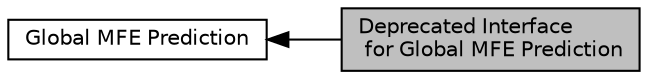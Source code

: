 digraph "Deprecated Interface for Global MFE Prediction"
{
  bgcolor="transparent";
  edge [fontname="Helvetica",fontsize="10",labelfontname="Helvetica",labelfontsize="10"];
  node [fontname="Helvetica",fontsize="10",shape=box];
  rankdir=LR;
  Node0 [label="Deprecated Interface\l for Global MFE Prediction",height=0.2,width=0.4,color="black", fillcolor="grey75", style="filled", fontcolor="black",tooltip=" "];
  Node1 [label="Global MFE Prediction",height=0.2,width=0.4,color="black",URL="$group__mfe__global.html",tooltip="Variations of the global Minimum Free Energy (MFE) prediction algorithm."];
  Node1->Node0 [shape=plaintext, dir="back", style="solid"];
}
